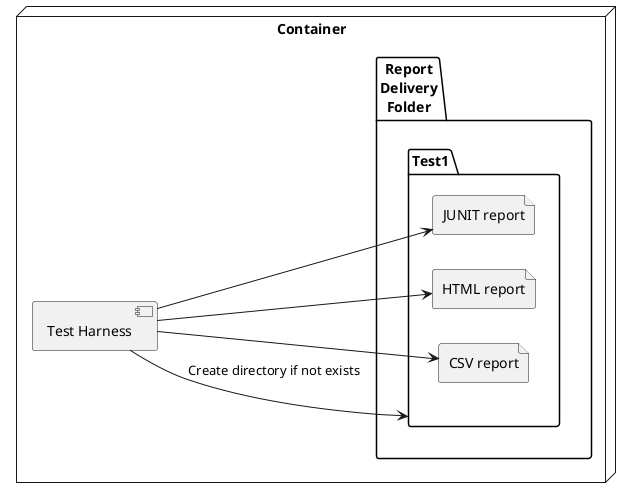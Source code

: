 @startuml
left to right direction
node Container {
    component TestHarness as "Test Harness"
    folder Folder as "Report\nDelivery\nFolder" {
        folder TestFolder as "Test1" {
            file repfile1 as "CSV report"
            file repfile2 as "HTML report"
            file repfile3 as "JUNIT report"
        }
    }
}
TestHarness --> TestFolder : Create directory if not exists
TestHarness --> repfile1
TestHarness --> repfile2
TestHarness --> repfile3
@enduml